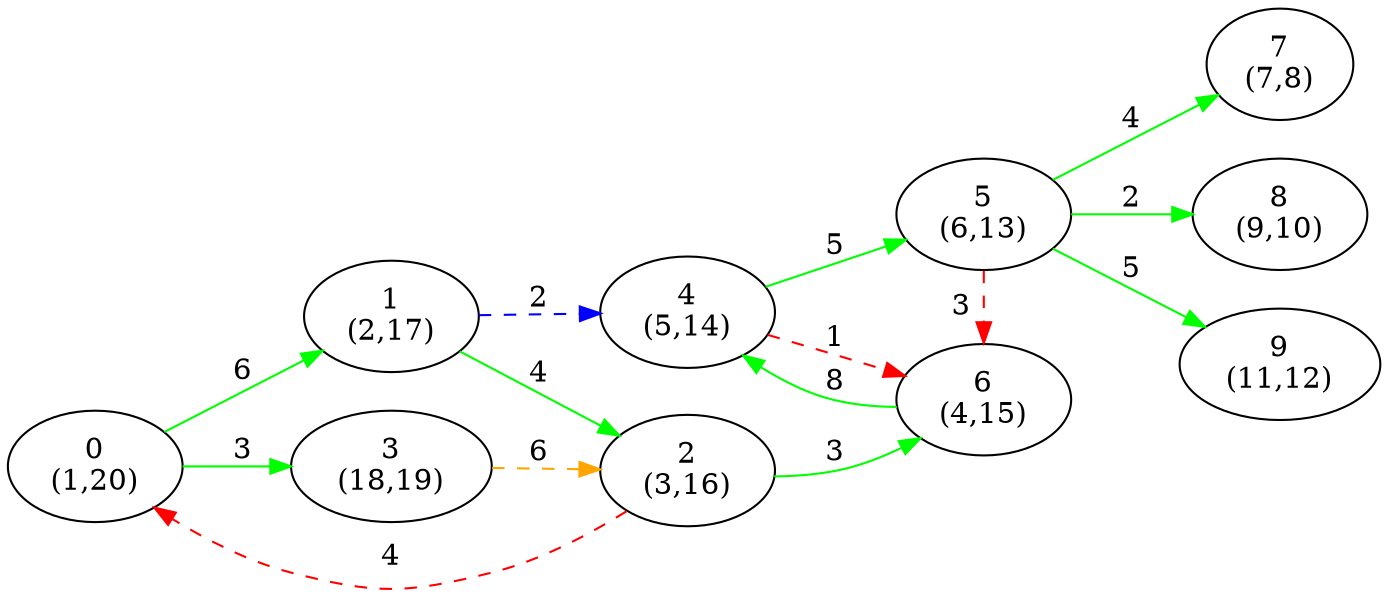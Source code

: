 digraph G {
ranksep = "equally";
rankdir = LR;
{rank = same; "0
(1,20)"; };
{rank = same; "1
(2,17)"; "3
(18,19)"; };
{rank = same; "2
(3,16)"; "4
(5,14)"; };
{rank = same; "6
(4,15)"; "5
(6,13)"; };
{rank = same; "7
(7,8)"; "8
(9,10)"; "9
(11,12)"; };
"0
(1,20)"->"1
(2,17)"[label="6" color = "green"];
"0
(1,20)"->"3
(18,19)"[label="3" color = "green"];
"1
(2,17)"->"2
(3,16)"[label="4" color = "green"];
"1
(2,17)"->"4
(5,14)"[label="2" color = "blue" style = "dashed"];
"3
(18,19)"->"2
(3,16)"[label="6" color = "orange" style = "dashed"];
"2
(3,16)"->"0
(1,20)"[label="4" color = "red" style = "dashed"];
"2
(3,16)"->"6
(4,15)"[label="3" color = "green"];
"4
(5,14)"->"5
(6,13)"[label="5" color = "green"];
"4
(5,14)"->"6
(4,15)"[label="1" color = "red" style = "dashed"];
"6
(4,15)"->"4
(5,14)"[label="8" color = "green"];
"5
(6,13)"->"6
(4,15)"[label="3" color = "red" style = "dashed"];
"5
(6,13)"->"7
(7,8)"[label="4" color = "green"];
"5
(6,13)"->"8
(9,10)"[label="2" color = "green"];
"5
(6,13)"->"9
(11,12)"[label="5" color = "green"];
"7
(7,8)"
"8
(9,10)"
"9
(11,12)"
}
